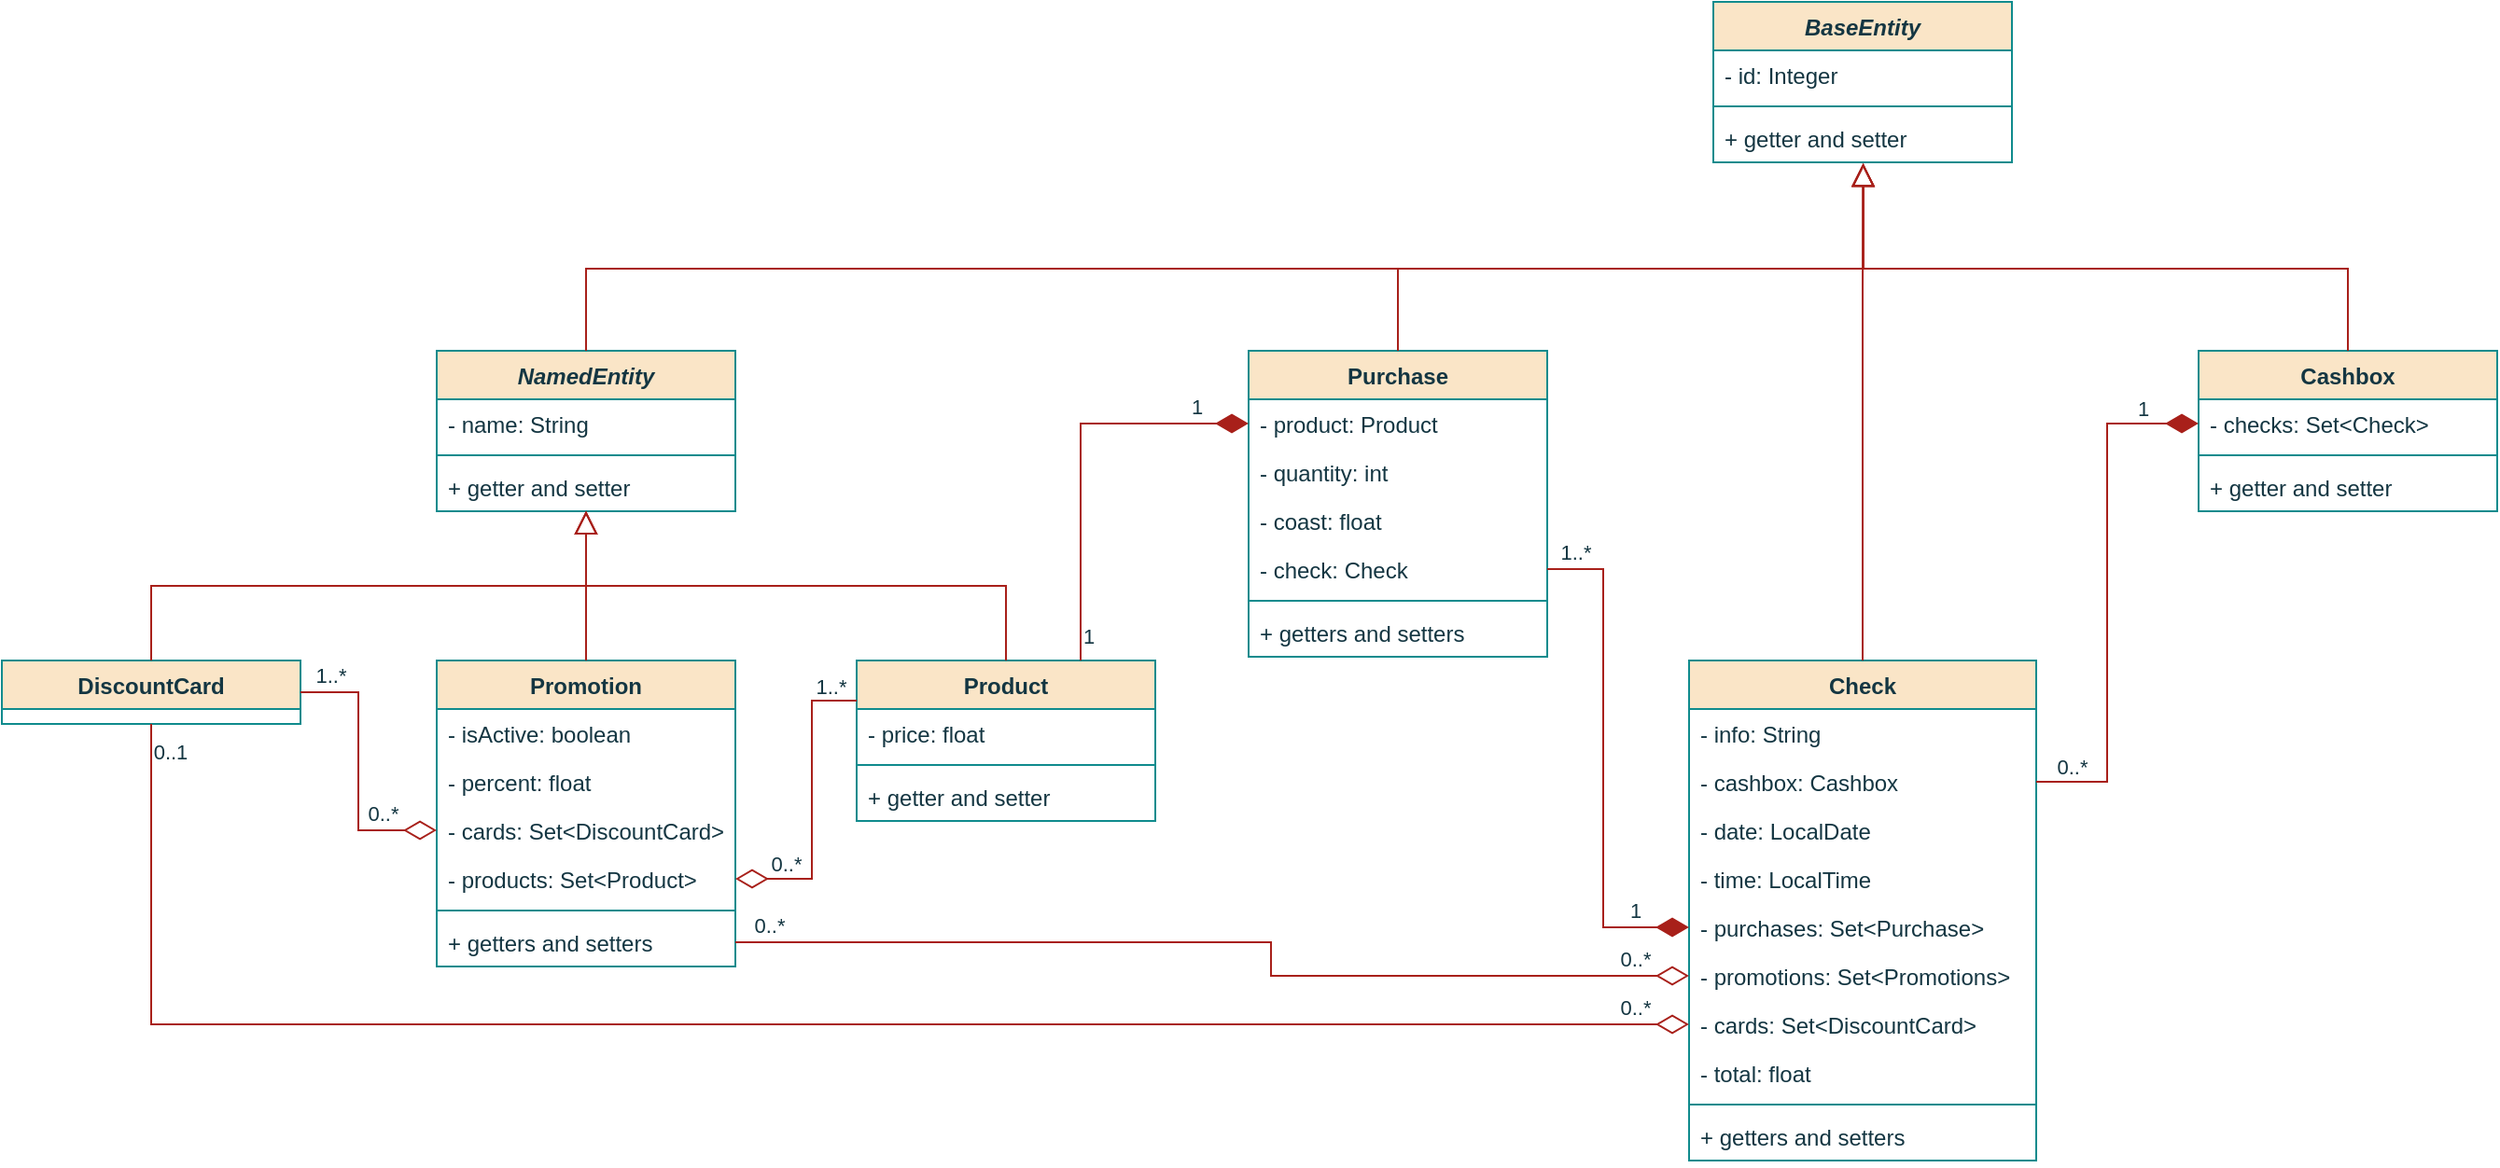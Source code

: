 <mxfile version="20.7.2" type="device"><diagram id="C5RBs43oDa-KdzZeNtuy" name="UML"><mxGraphModel dx="1723" dy="848" grid="1" gridSize="10" guides="1" tooltips="1" connect="1" arrows="1" fold="1" page="1" pageScale="1" pageWidth="1169" pageHeight="827" math="0" shadow="0"><root><mxCell id="WIyWlLk6GJQsqaUBKTNV-0"/><mxCell id="WIyWlLk6GJQsqaUBKTNV-1" parent="WIyWlLk6GJQsqaUBKTNV-0"/><mxCell id="sVSoupcYhV7C0BgUrb3M-0" value="BaseEntity" style="swimlane;fontStyle=3;align=center;verticalAlign=top;childLayout=stackLayout;horizontal=1;startSize=26;horizontalStack=0;resizeParent=1;resizeLast=0;collapsible=1;marginBottom=0;rounded=0;shadow=0;strokeWidth=1;labelBackgroundColor=none;fillColor=#FAE5C7;strokeColor=#0F8B8D;fontColor=#143642;" vertex="1" parent="WIyWlLk6GJQsqaUBKTNV-1"><mxGeometry x="1397" y="96" width="160" height="86" as="geometry"><mxRectangle x="220" y="120" width="160" height="26" as="alternateBounds"/></mxGeometry></mxCell><mxCell id="sVSoupcYhV7C0BgUrb3M-1" value="- id: Integer" style="text;align=left;verticalAlign=top;spacingLeft=4;spacingRight=4;overflow=hidden;rotatable=0;points=[[0,0.5],[1,0.5]];portConstraint=eastwest;rounded=0;labelBackgroundColor=none;fontColor=#143642;" vertex="1" parent="sVSoupcYhV7C0BgUrb3M-0"><mxGeometry y="26" width="160" height="26" as="geometry"/></mxCell><mxCell id="sVSoupcYhV7C0BgUrb3M-4" value="" style="line;html=1;strokeWidth=1;align=left;verticalAlign=middle;spacingTop=-1;spacingLeft=3;spacingRight=3;rotatable=0;labelPosition=right;points=[];portConstraint=eastwest;rounded=0;labelBackgroundColor=none;fillColor=#FAE5C7;strokeColor=#0F8B8D;fontColor=#143642;" vertex="1" parent="sVSoupcYhV7C0BgUrb3M-0"><mxGeometry y="52" width="160" height="8" as="geometry"/></mxCell><mxCell id="sVSoupcYhV7C0BgUrb3M-5" value="+ getter and setter" style="text;align=left;verticalAlign=top;spacingLeft=4;spacingRight=4;overflow=hidden;rotatable=0;points=[[0,0.5],[1,0.5]];portConstraint=eastwest;rounded=0;labelBackgroundColor=none;fontColor=#143642;" vertex="1" parent="sVSoupcYhV7C0BgUrb3M-0"><mxGeometry y="60" width="160" height="26" as="geometry"/></mxCell><mxCell id="sVSoupcYhV7C0BgUrb3M-32" value="Product" style="swimlane;fontStyle=1;align=center;verticalAlign=top;childLayout=stackLayout;horizontal=1;startSize=26;horizontalStack=0;resizeParent=1;resizeLast=0;collapsible=1;marginBottom=0;rounded=0;shadow=0;strokeWidth=1;labelBackgroundColor=none;fillColor=#FAE5C7;strokeColor=#0F8B8D;fontColor=#143642;" vertex="1" parent="WIyWlLk6GJQsqaUBKTNV-1"><mxGeometry x="938" y="449" width="160" height="86" as="geometry"><mxRectangle x="220" y="120" width="160" height="26" as="alternateBounds"/></mxGeometry></mxCell><mxCell id="sVSoupcYhV7C0BgUrb3M-33" value="- price: float" style="text;align=left;verticalAlign=top;spacingLeft=4;spacingRight=4;overflow=hidden;rotatable=0;points=[[0,0.5],[1,0.5]];portConstraint=eastwest;rounded=0;labelBackgroundColor=none;fontColor=#143642;" vertex="1" parent="sVSoupcYhV7C0BgUrb3M-32"><mxGeometry y="26" width="160" height="26" as="geometry"/></mxCell><mxCell id="sVSoupcYhV7C0BgUrb3M-35" value="" style="line;html=1;strokeWidth=1;align=left;verticalAlign=middle;spacingTop=-1;spacingLeft=3;spacingRight=3;rotatable=0;labelPosition=right;points=[];portConstraint=eastwest;rounded=0;labelBackgroundColor=none;fillColor=#FAE5C7;strokeColor=#0F8B8D;fontColor=#143642;" vertex="1" parent="sVSoupcYhV7C0BgUrb3M-32"><mxGeometry y="52" width="160" height="8" as="geometry"/></mxCell><mxCell id="sVSoupcYhV7C0BgUrb3M-36" value="+ getter and setter" style="text;align=left;verticalAlign=top;spacingLeft=4;spacingRight=4;overflow=hidden;rotatable=0;points=[[0,0.5],[1,0.5]];portConstraint=eastwest;rounded=0;labelBackgroundColor=none;fontColor=#143642;" vertex="1" parent="sVSoupcYhV7C0BgUrb3M-32"><mxGeometry y="60" width="160" height="26" as="geometry"/></mxCell><mxCell id="sVSoupcYhV7C0BgUrb3M-40" value="DiscountCard" style="swimlane;fontStyle=1;align=center;verticalAlign=top;childLayout=stackLayout;horizontal=1;startSize=26;horizontalStack=0;resizeParent=1;resizeLast=0;collapsible=1;marginBottom=0;rounded=0;shadow=0;strokeWidth=1;labelBackgroundColor=none;fillColor=#FAE5C7;strokeColor=#0F8B8D;fontColor=#143642;" vertex="1" parent="WIyWlLk6GJQsqaUBKTNV-1"><mxGeometry x="480" y="449" width="160" height="34" as="geometry"><mxRectangle x="325" y="410" width="160" height="26" as="alternateBounds"/></mxGeometry></mxCell><mxCell id="sVSoupcYhV7C0BgUrb3M-48" value="NamedEntity" style="swimlane;fontStyle=3;align=center;verticalAlign=top;childLayout=stackLayout;horizontal=1;startSize=26;horizontalStack=0;resizeParent=1;resizeLast=0;collapsible=1;marginBottom=0;rounded=0;shadow=0;strokeWidth=1;labelBackgroundColor=none;fillColor=#FAE5C7;strokeColor=#0F8B8D;fontColor=#143642;" vertex="1" parent="WIyWlLk6GJQsqaUBKTNV-1"><mxGeometry x="713" y="283" width="160" height="86" as="geometry"><mxRectangle x="220" y="120" width="160" height="26" as="alternateBounds"/></mxGeometry></mxCell><mxCell id="sVSoupcYhV7C0BgUrb3M-50" value="- name: String" style="text;align=left;verticalAlign=top;spacingLeft=4;spacingRight=4;overflow=hidden;rotatable=0;points=[[0,0.5],[1,0.5]];portConstraint=eastwest;rounded=0;shadow=0;html=0;labelBackgroundColor=none;fontColor=#143642;" vertex="1" parent="sVSoupcYhV7C0BgUrb3M-48"><mxGeometry y="26" width="160" height="26" as="geometry"/></mxCell><mxCell id="sVSoupcYhV7C0BgUrb3M-51" value="" style="line;html=1;strokeWidth=1;align=left;verticalAlign=middle;spacingTop=-1;spacingLeft=3;spacingRight=3;rotatable=0;labelPosition=right;points=[];portConstraint=eastwest;rounded=0;labelBackgroundColor=none;fillColor=#FAE5C7;strokeColor=#0F8B8D;fontColor=#143642;" vertex="1" parent="sVSoupcYhV7C0BgUrb3M-48"><mxGeometry y="52" width="160" height="8" as="geometry"/></mxCell><mxCell id="sVSoupcYhV7C0BgUrb3M-54" value="+ getter and setter" style="text;align=left;verticalAlign=top;spacingLeft=4;spacingRight=4;overflow=hidden;rotatable=0;points=[[0,0.5],[1,0.5]];portConstraint=eastwest;rounded=0;labelBackgroundColor=none;fontColor=#143642;" vertex="1" parent="sVSoupcYhV7C0BgUrb3M-48"><mxGeometry y="60" width="160" height="26" as="geometry"/></mxCell><mxCell id="sVSoupcYhV7C0BgUrb3M-69" value="Check" style="swimlane;fontStyle=1;align=center;verticalAlign=top;childLayout=stackLayout;horizontal=1;startSize=26;horizontalStack=0;resizeParent=1;resizeLast=0;collapsible=1;marginBottom=0;rounded=0;shadow=0;strokeWidth=1;labelBackgroundColor=none;fillColor=#FAE5C7;strokeColor=#0F8B8D;fontColor=#143642;" vertex="1" parent="WIyWlLk6GJQsqaUBKTNV-1"><mxGeometry x="1384" y="449" width="186" height="268" as="geometry"><mxRectangle x="220" y="120" width="160" height="26" as="alternateBounds"/></mxGeometry></mxCell><mxCell id="sVSoupcYhV7C0BgUrb3M-129" value="- info: String" style="text;align=left;verticalAlign=top;spacingLeft=4;spacingRight=4;overflow=hidden;rotatable=0;points=[[0,0.5],[1,0.5]];portConstraint=eastwest;rounded=0;labelBackgroundColor=none;fontColor=#143642;" vertex="1" parent="sVSoupcYhV7C0BgUrb3M-69"><mxGeometry y="26" width="186" height="26" as="geometry"/></mxCell><mxCell id="sVSoupcYhV7C0BgUrb3M-135" value="- cashbox: Cashbox" style="text;align=left;verticalAlign=top;spacingLeft=4;spacingRight=4;overflow=hidden;rotatable=0;points=[[0,0.5],[1,0.5]];portConstraint=eastwest;rounded=0;labelBackgroundColor=none;fontColor=#143642;" vertex="1" parent="sVSoupcYhV7C0BgUrb3M-69"><mxGeometry y="52" width="186" height="26" as="geometry"/></mxCell><mxCell id="sVSoupcYhV7C0BgUrb3M-137" value="- date: LocalDate" style="text;align=left;verticalAlign=top;spacingLeft=4;spacingRight=4;overflow=hidden;rotatable=0;points=[[0,0.5],[1,0.5]];portConstraint=eastwest;rounded=0;labelBackgroundColor=none;fontColor=#143642;" vertex="1" parent="sVSoupcYhV7C0BgUrb3M-69"><mxGeometry y="78" width="186" height="26" as="geometry"/></mxCell><mxCell id="sVSoupcYhV7C0BgUrb3M-127" value="- time: LocalTime" style="text;align=left;verticalAlign=top;spacingLeft=4;spacingRight=4;overflow=hidden;rotatable=0;points=[[0,0.5],[1,0.5]];portConstraint=eastwest;rounded=0;labelBackgroundColor=none;fontColor=#143642;" vertex="1" parent="sVSoupcYhV7C0BgUrb3M-69"><mxGeometry y="104" width="186" height="26" as="geometry"/></mxCell><mxCell id="sVSoupcYhV7C0BgUrb3M-93" value="- purchases: Set&lt;Purchase&gt;" style="text;align=left;verticalAlign=top;spacingLeft=4;spacingRight=4;overflow=hidden;rotatable=0;points=[[0,0.5],[1,0.5]];portConstraint=eastwest;rounded=0;labelBackgroundColor=none;fontColor=#143642;" vertex="1" parent="sVSoupcYhV7C0BgUrb3M-69"><mxGeometry y="130" width="186" height="26" as="geometry"/></mxCell><mxCell id="sVSoupcYhV7C0BgUrb3M-138" value="- promotions: Set&lt;Promotions&gt;" style="text;align=left;verticalAlign=top;spacingLeft=4;spacingRight=4;overflow=hidden;rotatable=0;points=[[0,0.5],[1,0.5]];portConstraint=eastwest;rounded=0;labelBackgroundColor=none;fontColor=#143642;" vertex="1" parent="sVSoupcYhV7C0BgUrb3M-69"><mxGeometry y="156" width="186" height="26" as="geometry"/></mxCell><mxCell id="sVSoupcYhV7C0BgUrb3M-95" value="- cards: Set&lt;DiscountCard&gt;" style="text;align=left;verticalAlign=top;spacingLeft=4;spacingRight=4;overflow=hidden;rotatable=0;points=[[0,0.5],[1,0.5]];portConstraint=eastwest;rounded=0;labelBackgroundColor=none;fontColor=#143642;" vertex="1" parent="sVSoupcYhV7C0BgUrb3M-69"><mxGeometry y="182" width="186" height="26" as="geometry"/></mxCell><mxCell id="sVSoupcYhV7C0BgUrb3M-126" value="- total: float" style="text;align=left;verticalAlign=top;spacingLeft=4;spacingRight=4;overflow=hidden;rotatable=0;points=[[0,0.5],[1,0.5]];portConstraint=eastwest;rounded=0;labelBackgroundColor=none;fontColor=#143642;" vertex="1" parent="sVSoupcYhV7C0BgUrb3M-69"><mxGeometry y="208" width="186" height="26" as="geometry"/></mxCell><mxCell id="sVSoupcYhV7C0BgUrb3M-71" value="" style="line;html=1;strokeWidth=1;align=left;verticalAlign=middle;spacingTop=-1;spacingLeft=3;spacingRight=3;rotatable=0;labelPosition=right;points=[];portConstraint=eastwest;rounded=0;labelBackgroundColor=none;fillColor=#FAE5C7;strokeColor=#0F8B8D;fontColor=#143642;" vertex="1" parent="sVSoupcYhV7C0BgUrb3M-69"><mxGeometry y="234" width="186" height="8" as="geometry"/></mxCell><mxCell id="sVSoupcYhV7C0BgUrb3M-72" value="+ getters and setters" style="text;align=left;verticalAlign=top;spacingLeft=4;spacingRight=4;overflow=hidden;rotatable=0;points=[[0,0.5],[1,0.5]];portConstraint=eastwest;rounded=0;labelBackgroundColor=none;fontColor=#143642;" vertex="1" parent="sVSoupcYhV7C0BgUrb3M-69"><mxGeometry y="242" width="186" height="26" as="geometry"/></mxCell><mxCell id="sVSoupcYhV7C0BgUrb3M-97" value="Purchase" style="swimlane;fontStyle=1;align=center;verticalAlign=top;childLayout=stackLayout;horizontal=1;startSize=26;horizontalStack=0;resizeParent=1;resizeLast=0;collapsible=1;marginBottom=0;rounded=0;shadow=0;strokeWidth=1;labelBackgroundColor=none;fillColor=#FAE5C7;strokeColor=#0F8B8D;fontColor=#143642;" vertex="1" parent="WIyWlLk6GJQsqaUBKTNV-1"><mxGeometry x="1148" y="283" width="160" height="164" as="geometry"><mxRectangle x="220" y="120" width="160" height="26" as="alternateBounds"/></mxGeometry></mxCell><mxCell id="sVSoupcYhV7C0BgUrb3M-98" value="- product: Product" style="text;align=left;verticalAlign=top;spacingLeft=4;spacingRight=4;overflow=hidden;rotatable=0;points=[[0,0.5],[1,0.5]];portConstraint=eastwest;rounded=0;labelBackgroundColor=none;fontColor=#143642;" vertex="1" parent="sVSoupcYhV7C0BgUrb3M-97"><mxGeometry y="26" width="160" height="26" as="geometry"/></mxCell><mxCell id="sVSoupcYhV7C0BgUrb3M-105" value="- quantity: int" style="text;align=left;verticalAlign=top;spacingLeft=4;spacingRight=4;overflow=hidden;rotatable=0;points=[[0,0.5],[1,0.5]];portConstraint=eastwest;rounded=0;labelBackgroundColor=none;fontColor=#143642;" vertex="1" parent="sVSoupcYhV7C0BgUrb3M-97"><mxGeometry y="52" width="160" height="26" as="geometry"/></mxCell><mxCell id="sVSoupcYhV7C0BgUrb3M-99" value="- coast: float" style="text;align=left;verticalAlign=top;spacingLeft=4;spacingRight=4;overflow=hidden;rotatable=0;points=[[0,0.5],[1,0.5]];portConstraint=eastwest;rounded=0;labelBackgroundColor=none;fontColor=#143642;" vertex="1" parent="sVSoupcYhV7C0BgUrb3M-97"><mxGeometry y="78" width="160" height="26" as="geometry"/></mxCell><mxCell id="sVSoupcYhV7C0BgUrb3M-186" value="- check: Check" style="text;align=left;verticalAlign=top;spacingLeft=4;spacingRight=4;overflow=hidden;rotatable=0;points=[[0,0.5],[1,0.5]];portConstraint=eastwest;rounded=0;labelBackgroundColor=none;fontColor=#143642;" vertex="1" parent="sVSoupcYhV7C0BgUrb3M-97"><mxGeometry y="104" width="160" height="26" as="geometry"/></mxCell><mxCell id="sVSoupcYhV7C0BgUrb3M-101" value="" style="line;html=1;strokeWidth=1;align=left;verticalAlign=middle;spacingTop=-1;spacingLeft=3;spacingRight=3;rotatable=0;labelPosition=right;points=[];portConstraint=eastwest;rounded=0;labelBackgroundColor=none;fillColor=#FAE5C7;strokeColor=#0F8B8D;fontColor=#143642;" vertex="1" parent="sVSoupcYhV7C0BgUrb3M-97"><mxGeometry y="130" width="160" height="8" as="geometry"/></mxCell><mxCell id="sVSoupcYhV7C0BgUrb3M-102" value="+ getters and setters" style="text;align=left;verticalAlign=top;spacingLeft=4;spacingRight=4;overflow=hidden;rotatable=0;points=[[0,0.5],[1,0.5]];portConstraint=eastwest;rounded=0;labelBackgroundColor=none;fontColor=#143642;" vertex="1" parent="sVSoupcYhV7C0BgUrb3M-97"><mxGeometry y="138" width="160" height="26" as="geometry"/></mxCell><mxCell id="sVSoupcYhV7C0BgUrb3M-109" value="Promotion" style="swimlane;fontStyle=1;align=center;verticalAlign=top;childLayout=stackLayout;horizontal=1;startSize=26;horizontalStack=0;resizeParent=1;resizeLast=0;collapsible=1;marginBottom=0;rounded=0;shadow=0;strokeWidth=1;labelBackgroundColor=none;fillColor=#FAE5C7;strokeColor=#0F8B8D;fontColor=#143642;" vertex="1" parent="WIyWlLk6GJQsqaUBKTNV-1"><mxGeometry x="713" y="449" width="160" height="164" as="geometry"><mxRectangle x="220" y="120" width="160" height="26" as="alternateBounds"/></mxGeometry></mxCell><mxCell id="sVSoupcYhV7C0BgUrb3M-179" value="- isActive: boolean" style="text;align=left;verticalAlign=top;spacingLeft=4;spacingRight=4;overflow=hidden;rotatable=0;points=[[0,0.5],[1,0.5]];portConstraint=eastwest;rounded=0;labelBackgroundColor=none;fontColor=#143642;" vertex="1" parent="sVSoupcYhV7C0BgUrb3M-109"><mxGeometry y="26" width="160" height="26" as="geometry"/></mxCell><mxCell id="sVSoupcYhV7C0BgUrb3M-110" value="- percent: float" style="text;align=left;verticalAlign=top;spacingLeft=4;spacingRight=4;overflow=hidden;rotatable=0;points=[[0,0.5],[1,0.5]];portConstraint=eastwest;rounded=0;labelBackgroundColor=none;fontColor=#143642;" vertex="1" parent="sVSoupcYhV7C0BgUrb3M-109"><mxGeometry y="52" width="160" height="26" as="geometry"/></mxCell><mxCell id="sVSoupcYhV7C0BgUrb3M-111" value="- cards: Set&lt;DiscountCard&gt;" style="text;align=left;verticalAlign=top;spacingLeft=4;spacingRight=4;overflow=hidden;rotatable=0;points=[[0,0.5],[1,0.5]];portConstraint=eastwest;rounded=0;labelBackgroundColor=none;fontColor=#143642;" vertex="1" parent="sVSoupcYhV7C0BgUrb3M-109"><mxGeometry y="78" width="160" height="26" as="geometry"/></mxCell><mxCell id="sVSoupcYhV7C0BgUrb3M-112" value="- products: Set&lt;Product&gt;" style="text;align=left;verticalAlign=top;spacingLeft=4;spacingRight=4;overflow=hidden;rotatable=0;points=[[0,0.5],[1,0.5]];portConstraint=eastwest;rounded=0;labelBackgroundColor=none;fontColor=#143642;" vertex="1" parent="sVSoupcYhV7C0BgUrb3M-109"><mxGeometry y="104" width="160" height="26" as="geometry"/></mxCell><mxCell id="sVSoupcYhV7C0BgUrb3M-113" value="" style="line;html=1;strokeWidth=1;align=left;verticalAlign=middle;spacingTop=-1;spacingLeft=3;spacingRight=3;rotatable=0;labelPosition=right;points=[];portConstraint=eastwest;rounded=0;labelBackgroundColor=none;fillColor=#FAE5C7;strokeColor=#0F8B8D;fontColor=#143642;" vertex="1" parent="sVSoupcYhV7C0BgUrb3M-109"><mxGeometry y="130" width="160" height="8" as="geometry"/></mxCell><mxCell id="sVSoupcYhV7C0BgUrb3M-114" value="+ getters and setters" style="text;align=left;verticalAlign=top;spacingLeft=4;spacingRight=4;overflow=hidden;rotatable=0;points=[[0,0.5],[1,0.5]];portConstraint=eastwest;rounded=0;labelBackgroundColor=none;fontColor=#143642;" vertex="1" parent="sVSoupcYhV7C0BgUrb3M-109"><mxGeometry y="138" width="160" height="26" as="geometry"/></mxCell><mxCell id="sVSoupcYhV7C0BgUrb3M-125" value="" style="endArrow=block;endSize=10;endFill=0;shadow=0;strokeWidth=1;rounded=0;edgeStyle=elbowEdgeStyle;elbow=vertical;exitX=0.5;exitY=0;exitDx=0;exitDy=0;entryX=0.502;entryY=1.021;entryDx=0;entryDy=0;entryPerimeter=0;labelBackgroundColor=none;strokeColor=#A8201A;fontColor=default;" edge="1" parent="WIyWlLk6GJQsqaUBKTNV-1" source="sVSoupcYhV7C0BgUrb3M-69" target="sVSoupcYhV7C0BgUrb3M-5"><mxGeometry width="160" relative="1" as="geometry"><mxPoint x="1084" y="499" as="sourcePoint"/><mxPoint x="1254" y="239" as="targetPoint"/><Array as="points"><mxPoint x="1478" y="249"/><mxPoint x="1014" y="192"/><mxPoint x="1004" y="189"/></Array></mxGeometry></mxCell><mxCell id="sVSoupcYhV7C0BgUrb3M-145" value="Cashbox" style="swimlane;fontStyle=1;align=center;verticalAlign=top;childLayout=stackLayout;horizontal=1;startSize=26;horizontalStack=0;resizeParent=1;resizeLast=0;collapsible=1;marginBottom=0;rounded=0;shadow=0;strokeWidth=1;labelBackgroundColor=none;fillColor=#FAE5C7;strokeColor=#0F8B8D;fontColor=#143642;" vertex="1" parent="WIyWlLk6GJQsqaUBKTNV-1"><mxGeometry x="1657" y="283" width="160" height="86" as="geometry"><mxRectangle x="220" y="120" width="160" height="26" as="alternateBounds"/></mxGeometry></mxCell><mxCell id="sVSoupcYhV7C0BgUrb3M-146" value="- checks: Set&lt;Check&gt;" style="text;align=left;verticalAlign=top;spacingLeft=4;spacingRight=4;overflow=hidden;rotatable=0;points=[[0,0.5],[1,0.5]];portConstraint=eastwest;rounded=0;labelBackgroundColor=none;fontColor=#143642;" vertex="1" parent="sVSoupcYhV7C0BgUrb3M-145"><mxGeometry y="26" width="160" height="26" as="geometry"/></mxCell><mxCell id="sVSoupcYhV7C0BgUrb3M-147" value="" style="line;html=1;strokeWidth=1;align=left;verticalAlign=middle;spacingTop=-1;spacingLeft=3;spacingRight=3;rotatable=0;labelPosition=right;points=[];portConstraint=eastwest;rounded=0;labelBackgroundColor=none;fillColor=#FAE5C7;strokeColor=#0F8B8D;fontColor=#143642;" vertex="1" parent="sVSoupcYhV7C0BgUrb3M-145"><mxGeometry y="52" width="160" height="8" as="geometry"/></mxCell><mxCell id="sVSoupcYhV7C0BgUrb3M-148" value="+ getter and setter" style="text;align=left;verticalAlign=top;spacingLeft=4;spacingRight=4;overflow=hidden;rotatable=0;points=[[0,0.5],[1,0.5]];portConstraint=eastwest;rounded=0;labelBackgroundColor=none;fontColor=#143642;" vertex="1" parent="sVSoupcYhV7C0BgUrb3M-145"><mxGeometry y="60" width="160" height="26" as="geometry"/></mxCell><mxCell id="sVSoupcYhV7C0BgUrb3M-155" value="" style="endArrow=block;endSize=10;endFill=0;shadow=0;strokeWidth=1;rounded=0;edgeStyle=elbowEdgeStyle;elbow=vertical;exitX=0.5;exitY=0;exitDx=0;exitDy=0;entryX=0.502;entryY=1.021;entryDx=0;entryDy=0;entryPerimeter=0;labelBackgroundColor=none;strokeColor=#A8201A;fontColor=default;" edge="1" parent="WIyWlLk6GJQsqaUBKTNV-1" source="sVSoupcYhV7C0BgUrb3M-48" target="sVSoupcYhV7C0BgUrb3M-5"><mxGeometry width="160" relative="1" as="geometry"><mxPoint x="1378" y="264" as="sourcePoint"/><mxPoint x="1378.32" y="205.546" as="targetPoint"/><Array as="points"><mxPoint x="1198" y="239"/><mxPoint x="1314" y="249"/><mxPoint x="1014" y="192"/><mxPoint x="1004" y="189"/></Array></mxGeometry></mxCell><mxCell id="sVSoupcYhV7C0BgUrb3M-156" value="" style="endArrow=block;endSize=10;endFill=0;shadow=0;strokeWidth=1;rounded=0;edgeStyle=elbowEdgeStyle;elbow=vertical;exitX=0.5;exitY=0;exitDx=0;exitDy=0;entryX=0.502;entryY=1.021;entryDx=0;entryDy=0;entryPerimeter=0;labelBackgroundColor=none;strokeColor=#A8201A;fontColor=default;" edge="1" parent="WIyWlLk6GJQsqaUBKTNV-1" source="sVSoupcYhV7C0BgUrb3M-97" target="sVSoupcYhV7C0BgUrb3M-5"><mxGeometry width="160" relative="1" as="geometry"><mxPoint x="1378" y="264" as="sourcePoint"/><mxPoint x="1378.32" y="205.546" as="targetPoint"/><Array as="points"><mxPoint x="1518" y="239"/><mxPoint x="1014" y="192"/><mxPoint x="1004" y="189"/></Array></mxGeometry></mxCell><mxCell id="sVSoupcYhV7C0BgUrb3M-157" value="" style="endArrow=block;endSize=10;endFill=0;shadow=0;strokeWidth=1;rounded=0;edgeStyle=elbowEdgeStyle;elbow=vertical;exitX=0.5;exitY=0;exitDx=0;exitDy=0;entryX=0.502;entryY=1.021;entryDx=0;entryDy=0;entryPerimeter=0;labelBackgroundColor=none;strokeColor=#A8201A;fontColor=default;" edge="1" parent="WIyWlLk6GJQsqaUBKTNV-1" source="sVSoupcYhV7C0BgUrb3M-145" target="sVSoupcYhV7C0BgUrb3M-5"><mxGeometry width="160" relative="1" as="geometry"><mxPoint x="1658" y="264" as="sourcePoint"/><mxPoint x="1378.32" y="205.546" as="targetPoint"/><Array as="points"><mxPoint x="1688" y="239"/><mxPoint x="1798" y="239"/><mxPoint x="1518" y="239"/><mxPoint x="1014" y="192"/><mxPoint x="1004" y="189"/></Array></mxGeometry></mxCell><mxCell id="sVSoupcYhV7C0BgUrb3M-180" value="" style="endArrow=block;endSize=10;endFill=0;shadow=0;strokeWidth=1;rounded=0;edgeStyle=elbowEdgeStyle;elbow=vertical;exitX=0.5;exitY=0;exitDx=0;exitDy=0;entryX=0.5;entryY=0.994;entryDx=0;entryDy=0;entryPerimeter=0;labelBackgroundColor=none;strokeColor=#A8201A;fontColor=default;" edge="1" parent="WIyWlLk6GJQsqaUBKTNV-1" source="sVSoupcYhV7C0BgUrb3M-32" target="sVSoupcYhV7C0BgUrb3M-54"><mxGeometry width="160" relative="1" as="geometry"><mxPoint x="898" y="439.45" as="sourcePoint"/><mxPoint x="898.32" y="380.996" as="targetPoint"/><Array as="points"><mxPoint x="868" y="409"/><mxPoint x="834" y="424.45"/><mxPoint x="534" y="367.45"/><mxPoint x="524" y="364.45"/></Array></mxGeometry></mxCell><mxCell id="sVSoupcYhV7C0BgUrb3M-182" value="" style="endArrow=block;endSize=10;endFill=0;shadow=0;strokeWidth=1;rounded=0;edgeStyle=elbowEdgeStyle;elbow=vertical;exitX=0.5;exitY=0;exitDx=0;exitDy=0;entryX=0.5;entryY=0.994;entryDx=0;entryDy=0;entryPerimeter=0;labelBackgroundColor=none;strokeColor=#A8201A;fontColor=default;" edge="1" parent="WIyWlLk6GJQsqaUBKTNV-1" source="sVSoupcYhV7C0BgUrb3M-40" target="sVSoupcYhV7C0BgUrb3M-54"><mxGeometry width="160" relative="1" as="geometry"><mxPoint x="1130" y="437" as="sourcePoint"/><mxPoint x="902" y="371.844" as="targetPoint"/><Array as="points"><mxPoint x="728" y="409"/><mxPoint x="838" y="425"/><mxPoint x="1028" y="424"/><mxPoint x="834" y="424.45"/><mxPoint x="534" y="367.45"/><mxPoint x="524" y="364.45"/></Array></mxGeometry></mxCell><mxCell id="sVSoupcYhV7C0BgUrb3M-183" value="" style="endArrow=block;endSize=10;endFill=0;shadow=0;strokeWidth=1;rounded=0;edgeStyle=elbowEdgeStyle;elbow=vertical;exitX=0.5;exitY=0;exitDx=0;exitDy=0;entryX=0.5;entryY=0.994;entryDx=0;entryDy=0;entryPerimeter=0;labelBackgroundColor=none;strokeColor=#A8201A;fontColor=default;" edge="1" parent="WIyWlLk6GJQsqaUBKTNV-1" source="sVSoupcYhV7C0BgUrb3M-109" target="sVSoupcYhV7C0BgUrb3M-54"><mxGeometry width="160" relative="1" as="geometry"><mxPoint x="902" y="461" as="sourcePoint"/><mxPoint x="902" y="371.844" as="targetPoint"/><Array as="points"><mxPoint x="834" y="424.45"/><mxPoint x="534" y="367.45"/><mxPoint x="524" y="364.45"/></Array></mxGeometry></mxCell><mxCell id="sVSoupcYhV7C0BgUrb3M-184" value="" style="endArrow=diamondThin;endFill=1;endSize=15;html=1;rounded=0;fontFamily=Helvetica;fontSize=12;fontColor=default;startSize=15;exitX=1;exitY=0.5;exitDx=0;exitDy=0;edgeStyle=orthogonalEdgeStyle;labelBackgroundColor=none;strokeColor=#A8201A;entryX=0;entryY=0.5;entryDx=0;entryDy=0;" edge="1" parent="WIyWlLk6GJQsqaUBKTNV-1" source="sVSoupcYhV7C0BgUrb3M-135" target="sVSoupcYhV7C0BgUrb3M-146"><mxGeometry width="160" relative="1" as="geometry"><mxPoint x="1678" y="542" as="sourcePoint"/><mxPoint x="1628" y="339" as="targetPoint"/><Array as="points"><mxPoint x="1608" y="514"/><mxPoint x="1608" y="322"/></Array></mxGeometry></mxCell><mxCell id="sVSoupcYhV7C0BgUrb3M-193" value="1" style="edgeLabel;html=1;align=center;verticalAlign=middle;resizable=0;points=[];fontColor=#143642;" vertex="1" connectable="0" parent="sVSoupcYhV7C0BgUrb3M-184"><mxGeometry x="0.746" relative="1" as="geometry"><mxPoint x="5" y="-8" as="offset"/></mxGeometry></mxCell><mxCell id="sVSoupcYhV7C0BgUrb3M-194" value="0..*" style="edgeLabel;html=1;align=center;verticalAlign=middle;resizable=0;points=[];fontColor=#143642;" vertex="1" connectable="0" parent="sVSoupcYhV7C0BgUrb3M-184"><mxGeometry x="-0.801" relative="1" as="geometry"><mxPoint x="-9" y="-8" as="offset"/></mxGeometry></mxCell><mxCell id="sVSoupcYhV7C0BgUrb3M-185" value="" style="endArrow=diamondThin;endFill=1;endSize=15;html=1;rounded=0;fontFamily=Helvetica;fontSize=12;fontColor=default;startSize=15;edgeStyle=orthogonalEdgeStyle;exitX=1;exitY=0.5;exitDx=0;exitDy=0;labelBackgroundColor=none;strokeColor=#A8201A;entryX=0;entryY=0.5;entryDx=0;entryDy=0;" edge="1" parent="WIyWlLk6GJQsqaUBKTNV-1" source="sVSoupcYhV7C0BgUrb3M-186" target="sVSoupcYhV7C0BgUrb3M-93"><mxGeometry width="160" relative="1" as="geometry"><mxPoint x="1338" y="315" as="sourcePoint"/><mxPoint x="1368" y="589" as="targetPoint"/><Array as="points"><mxPoint x="1338" y="400"/><mxPoint x="1338" y="592"/></Array></mxGeometry></mxCell><mxCell id="sVSoupcYhV7C0BgUrb3M-195" value="1" style="edgeLabel;html=1;align=center;verticalAlign=middle;resizable=0;points=[];fontColor=#143642;" vertex="1" connectable="0" parent="sVSoupcYhV7C0BgUrb3M-185"><mxGeometry x="0.736" relative="1" as="geometry"><mxPoint x="6" y="-9" as="offset"/></mxGeometry></mxCell><mxCell id="sVSoupcYhV7C0BgUrb3M-196" value="1..*" style="edgeLabel;html=1;align=center;verticalAlign=middle;resizable=0;points=[];fontColor=#143642;" vertex="1" connectable="0" parent="sVSoupcYhV7C0BgUrb3M-185"><mxGeometry x="-0.809" y="1" relative="1" as="geometry"><mxPoint x="-11" y="-8" as="offset"/></mxGeometry></mxCell><mxCell id="sVSoupcYhV7C0BgUrb3M-187" value="" style="endArrow=diamondThin;endFill=1;endSize=15;html=1;rounded=0;fontFamily=Helvetica;fontSize=12;fontColor=default;startSize=15;edgeStyle=orthogonalEdgeStyle;exitX=0.75;exitY=0;exitDx=0;exitDy=0;entryX=0;entryY=0.5;entryDx=0;entryDy=0;labelBackgroundColor=none;strokeColor=#A8201A;" edge="1" parent="WIyWlLk6GJQsqaUBKTNV-1" source="sVSoupcYhV7C0BgUrb3M-32" target="sVSoupcYhV7C0BgUrb3M-98"><mxGeometry width="160" relative="1" as="geometry"><mxPoint x="1099" y="410" as="sourcePoint"/><mxPoint x="1138" y="335" as="targetPoint"/><Array as="points"><mxPoint x="1058" y="322"/></Array></mxGeometry></mxCell><mxCell id="sVSoupcYhV7C0BgUrb3M-205" value="1" style="edgeLabel;html=1;align=center;verticalAlign=middle;resizable=0;points=[];fontColor=#143642;" vertex="1" connectable="0" parent="sVSoupcYhV7C0BgUrb3M-187"><mxGeometry x="0.664" y="2" relative="1" as="geometry"><mxPoint x="8" y="-7" as="offset"/></mxGeometry></mxCell><mxCell id="sVSoupcYhV7C0BgUrb3M-206" value="1" style="edgeLabel;html=1;align=center;verticalAlign=middle;resizable=0;points=[];fontColor=#143642;" vertex="1" connectable="0" parent="sVSoupcYhV7C0BgUrb3M-187"><mxGeometry x="-0.897" relative="1" as="geometry"><mxPoint x="4" y="-2" as="offset"/></mxGeometry></mxCell><mxCell id="sVSoupcYhV7C0BgUrb3M-188" value="" style="endArrow=diamondThin;endFill=0;endSize=15;html=1;rounded=0;fontFamily=Helvetica;fontSize=12;fontColor=default;startSize=15;edgeStyle=orthogonalEdgeStyle;entryX=0;entryY=0.5;entryDx=0;entryDy=0;exitX=1;exitY=0.5;exitDx=0;exitDy=0;labelBackgroundColor=none;strokeColor=#A8201A;" edge="1" parent="WIyWlLk6GJQsqaUBKTNV-1" source="sVSoupcYhV7C0BgUrb3M-40" target="sVSoupcYhV7C0BgUrb3M-111"><mxGeometry width="160" relative="1" as="geometry"><mxPoint x="538" y="495" as="sourcePoint"/><mxPoint x="598" y="615" as="targetPoint"/><Array as="points"><mxPoint x="671" y="466"/><mxPoint x="671" y="540"/></Array></mxGeometry></mxCell><mxCell id="sVSoupcYhV7C0BgUrb3M-201" value="0..*" style="edgeLabel;html=1;align=center;verticalAlign=middle;resizable=0;points=[];fontColor=#143642;" vertex="1" connectable="0" parent="sVSoupcYhV7C0BgUrb3M-188"><mxGeometry x="0.621" y="1" relative="1" as="geometry"><mxPoint x="-1" y="-8" as="offset"/></mxGeometry></mxCell><mxCell id="sVSoupcYhV7C0BgUrb3M-202" value="1..*" style="edgeLabel;html=1;align=center;verticalAlign=middle;resizable=0;points=[];fontColor=#143642;" vertex="1" connectable="0" parent="sVSoupcYhV7C0BgUrb3M-188"><mxGeometry x="-0.86" relative="1" as="geometry"><mxPoint x="5" y="-9" as="offset"/></mxGeometry></mxCell><mxCell id="sVSoupcYhV7C0BgUrb3M-190" value="" style="endArrow=diamondThin;endFill=0;endSize=15;html=1;rounded=0;fontFamily=Helvetica;fontSize=12;fontColor=default;startSize=15;edgeStyle=orthogonalEdgeStyle;entryX=1;entryY=0.5;entryDx=0;entryDy=0;exitX=0;exitY=0.25;exitDx=0;exitDy=0;labelBackgroundColor=none;strokeColor=#A8201A;" edge="1" parent="WIyWlLk6GJQsqaUBKTNV-1" source="sVSoupcYhV7C0BgUrb3M-32" target="sVSoupcYhV7C0BgUrb3M-112"><mxGeometry width="160" relative="1" as="geometry"><mxPoint x="948" y="455" as="sourcePoint"/><mxPoint x="728" y="608.0" as="targetPoint"/><Array as="points"><mxPoint x="914" y="470"/><mxPoint x="914" y="566"/></Array></mxGeometry></mxCell><mxCell id="sVSoupcYhV7C0BgUrb3M-203" value="1..*" style="edgeLabel;html=1;align=center;verticalAlign=middle;resizable=0;points=[];fontColor=#143642;" vertex="1" connectable="0" parent="sVSoupcYhV7C0BgUrb3M-190"><mxGeometry x="-0.857" y="-5" relative="1" as="geometry"><mxPoint x="-3" y="-3" as="offset"/></mxGeometry></mxCell><mxCell id="sVSoupcYhV7C0BgUrb3M-204" value="0..*" style="edgeLabel;html=1;align=center;verticalAlign=middle;resizable=0;points=[];fontColor=#143642;" vertex="1" connectable="0" parent="sVSoupcYhV7C0BgUrb3M-190"><mxGeometry x="0.627" y="-3" relative="1" as="geometry"><mxPoint x="-3" y="-5" as="offset"/></mxGeometry></mxCell><mxCell id="sVSoupcYhV7C0BgUrb3M-191" value="" style="endArrow=diamondThin;endFill=0;endSize=15;html=1;rounded=0;fontFamily=Helvetica;fontSize=12;fontColor=default;startSize=15;edgeStyle=orthogonalEdgeStyle;labelBackgroundColor=none;strokeColor=#A8201A;entryX=0;entryY=0.5;entryDx=0;entryDy=0;" edge="1" parent="WIyWlLk6GJQsqaUBKTNV-1" target="sVSoupcYhV7C0BgUrb3M-95"><mxGeometry width="160" relative="1" as="geometry"><mxPoint x="560" y="483" as="sourcePoint"/><mxPoint x="1368" y="639" as="targetPoint"/><Array as="points"><mxPoint x="560" y="644"/></Array></mxGeometry></mxCell><mxCell id="sVSoupcYhV7C0BgUrb3M-199" value="0..*" style="edgeLabel;html=1;align=center;verticalAlign=middle;resizable=0;points=[];fontColor=#143642;" vertex="1" connectable="0" parent="sVSoupcYhV7C0BgUrb3M-191"><mxGeometry x="0.948" y="1" relative="1" as="geometry"><mxPoint x="-4" y="-8" as="offset"/></mxGeometry></mxCell><mxCell id="sVSoupcYhV7C0BgUrb3M-200" value="0..1" style="edgeLabel;html=1;align=center;verticalAlign=middle;resizable=0;points=[];fontColor=#143642;" vertex="1" connectable="0" parent="sVSoupcYhV7C0BgUrb3M-191"><mxGeometry x="-0.975" y="-1" relative="1" as="geometry"><mxPoint x="11" y="2" as="offset"/></mxGeometry></mxCell><mxCell id="sVSoupcYhV7C0BgUrb3M-192" value="" style="endArrow=diamondThin;endFill=0;endSize=15;html=1;rounded=0;fontFamily=Helvetica;fontSize=12;fontColor=default;startSize=15;edgeStyle=orthogonalEdgeStyle;labelBackgroundColor=none;strokeColor=#A8201A;entryX=0;entryY=0.5;entryDx=0;entryDy=0;" edge="1" parent="WIyWlLk6GJQsqaUBKTNV-1" source="sVSoupcYhV7C0BgUrb3M-114" target="sVSoupcYhV7C0BgUrb3M-138"><mxGeometry width="160" relative="1" as="geometry"><mxPoint x="828" y="794" as="sourcePoint"/><mxPoint x="1348" y="609" as="targetPoint"/><Array as="points"><mxPoint x="1160" y="600"/><mxPoint x="1160" y="618"/></Array></mxGeometry></mxCell><mxCell id="sVSoupcYhV7C0BgUrb3M-197" value="0..*" style="edgeLabel;html=1;align=center;verticalAlign=middle;resizable=0;points=[];fontColor=#143642;" vertex="1" connectable="0" parent="sVSoupcYhV7C0BgUrb3M-192"><mxGeometry x="0.861" y="-1" relative="1" as="geometry"><mxPoint x="8" y="-10" as="offset"/></mxGeometry></mxCell><mxCell id="sVSoupcYhV7C0BgUrb3M-198" value="0..*" style="edgeLabel;html=1;align=center;verticalAlign=middle;resizable=0;points=[];fontColor=#143642;" vertex="1" connectable="0" parent="sVSoupcYhV7C0BgUrb3M-192"><mxGeometry x="-0.934" relative="1" as="geometry"><mxPoint y="-9" as="offset"/></mxGeometry></mxCell></root></mxGraphModel></diagram></mxfile>